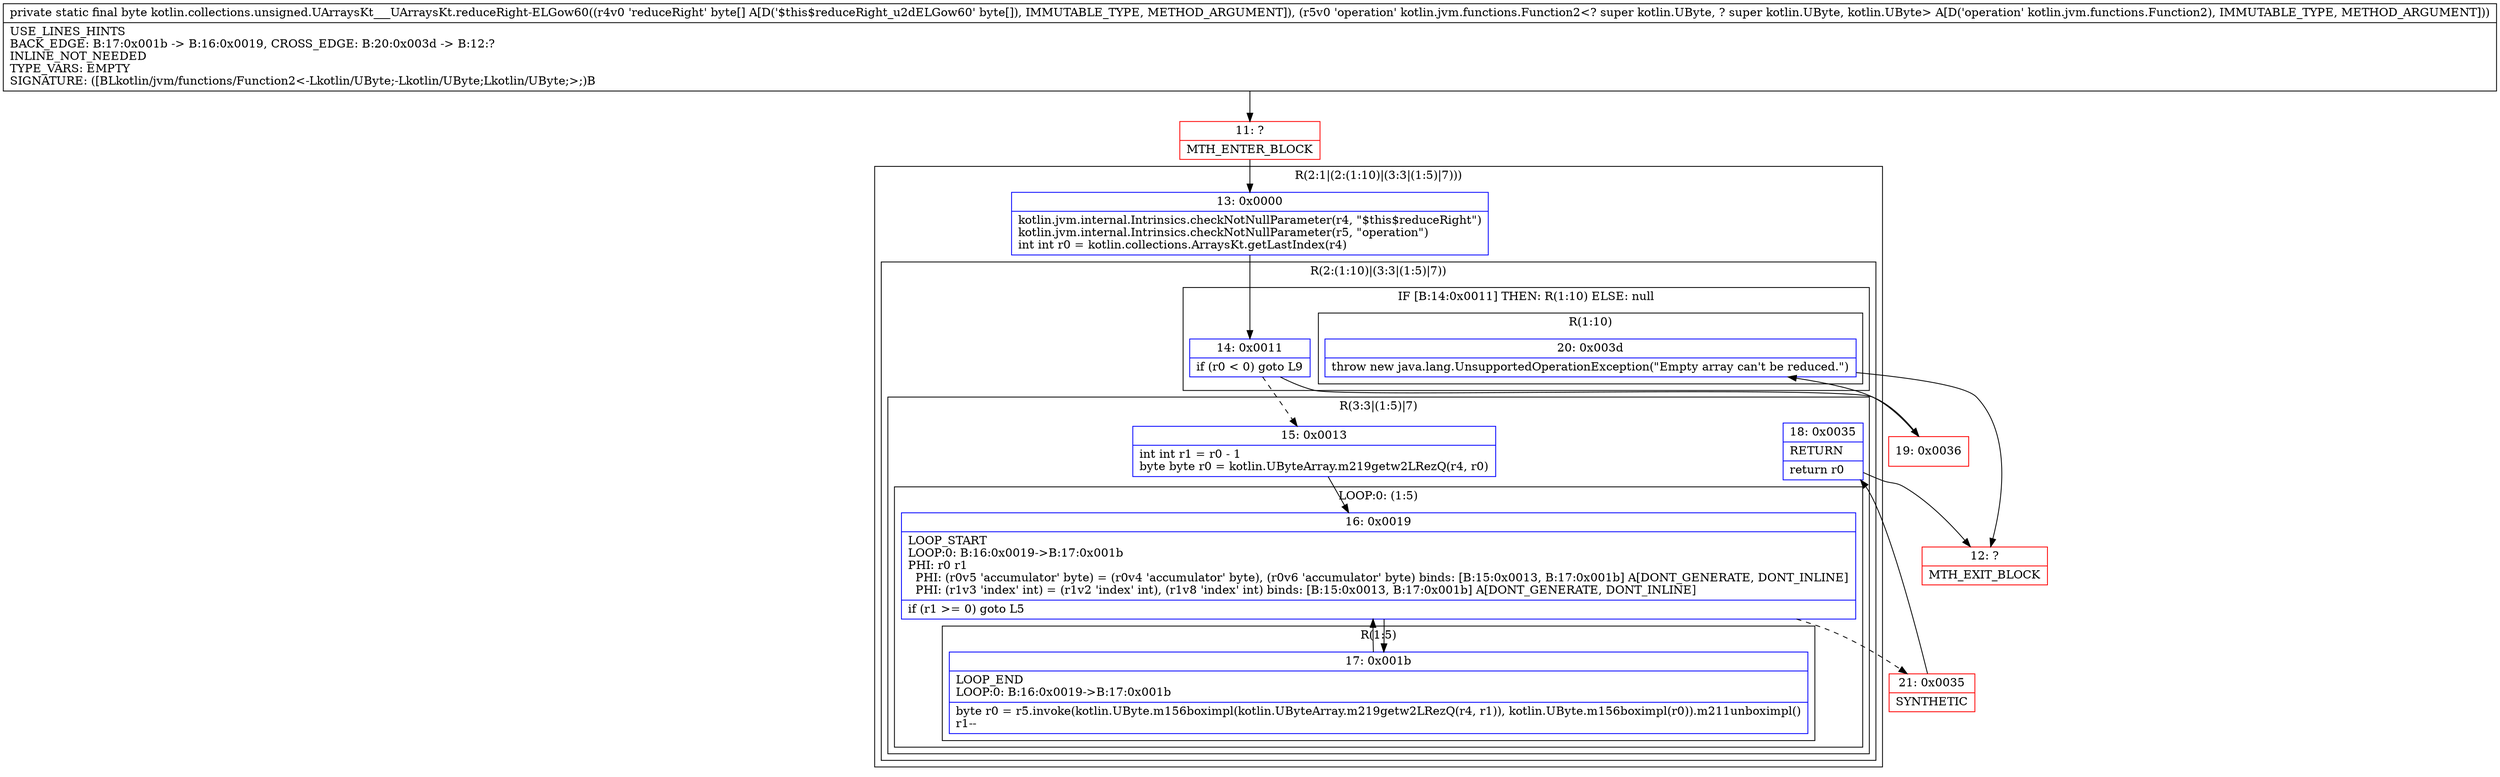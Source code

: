 digraph "CFG forkotlin.collections.unsigned.UArraysKt___UArraysKt.reduceRight\-ELGow60([BLkotlin\/jvm\/functions\/Function2;)B" {
subgraph cluster_Region_1897661855 {
label = "R(2:1|(2:(1:10)|(3:3|(1:5)|7)))";
node [shape=record,color=blue];
Node_13 [shape=record,label="{13\:\ 0x0000|kotlin.jvm.internal.Intrinsics.checkNotNullParameter(r4, \"$this$reduceRight\")\lkotlin.jvm.internal.Intrinsics.checkNotNullParameter(r5, \"operation\")\lint int r0 = kotlin.collections.ArraysKt.getLastIndex(r4)\l}"];
subgraph cluster_Region_450193172 {
label = "R(2:(1:10)|(3:3|(1:5)|7))";
node [shape=record,color=blue];
subgraph cluster_IfRegion_1541990195 {
label = "IF [B:14:0x0011] THEN: R(1:10) ELSE: null";
node [shape=record,color=blue];
Node_14 [shape=record,label="{14\:\ 0x0011|if (r0 \< 0) goto L9\l}"];
subgraph cluster_Region_1946576146 {
label = "R(1:10)";
node [shape=record,color=blue];
Node_20 [shape=record,label="{20\:\ 0x003d|throw new java.lang.UnsupportedOperationException(\"Empty array can't be reduced.\")\l}"];
}
}
subgraph cluster_Region_1767964631 {
label = "R(3:3|(1:5)|7)";
node [shape=record,color=blue];
Node_15 [shape=record,label="{15\:\ 0x0013|int int r1 = r0 \- 1\lbyte byte r0 = kotlin.UByteArray.m219getw2LRezQ(r4, r0)\l}"];
subgraph cluster_LoopRegion_510921993 {
label = "LOOP:0: (1:5)";
node [shape=record,color=blue];
Node_16 [shape=record,label="{16\:\ 0x0019|LOOP_START\lLOOP:0: B:16:0x0019\-\>B:17:0x001b\lPHI: r0 r1 \l  PHI: (r0v5 'accumulator' byte) = (r0v4 'accumulator' byte), (r0v6 'accumulator' byte) binds: [B:15:0x0013, B:17:0x001b] A[DONT_GENERATE, DONT_INLINE]\l  PHI: (r1v3 'index' int) = (r1v2 'index' int), (r1v8 'index' int) binds: [B:15:0x0013, B:17:0x001b] A[DONT_GENERATE, DONT_INLINE]\l|if (r1 \>= 0) goto L5\l}"];
subgraph cluster_Region_265667493 {
label = "R(1:5)";
node [shape=record,color=blue];
Node_17 [shape=record,label="{17\:\ 0x001b|LOOP_END\lLOOP:0: B:16:0x0019\-\>B:17:0x001b\l|byte r0 = r5.invoke(kotlin.UByte.m156boximpl(kotlin.UByteArray.m219getw2LRezQ(r4, r1)), kotlin.UByte.m156boximpl(r0)).m211unboximpl()\lr1\-\-\l}"];
}
}
Node_18 [shape=record,label="{18\:\ 0x0035|RETURN\l|return r0\l}"];
}
}
}
Node_11 [shape=record,color=red,label="{11\:\ ?|MTH_ENTER_BLOCK\l}"];
Node_21 [shape=record,color=red,label="{21\:\ 0x0035|SYNTHETIC\l}"];
Node_12 [shape=record,color=red,label="{12\:\ ?|MTH_EXIT_BLOCK\l}"];
Node_19 [shape=record,color=red,label="{19\:\ 0x0036}"];
MethodNode[shape=record,label="{private static final byte kotlin.collections.unsigned.UArraysKt___UArraysKt.reduceRight\-ELGow60((r4v0 'reduceRight' byte[] A[D('$this$reduceRight_u2dELGow60' byte[]), IMMUTABLE_TYPE, METHOD_ARGUMENT]), (r5v0 'operation' kotlin.jvm.functions.Function2\<? super kotlin.UByte, ? super kotlin.UByte, kotlin.UByte\> A[D('operation' kotlin.jvm.functions.Function2), IMMUTABLE_TYPE, METHOD_ARGUMENT]))  | USE_LINES_HINTS\lBACK_EDGE: B:17:0x001b \-\> B:16:0x0019, CROSS_EDGE: B:20:0x003d \-\> B:12:?\lINLINE_NOT_NEEDED\lTYPE_VARS: EMPTY\lSIGNATURE: ([BLkotlin\/jvm\/functions\/Function2\<\-Lkotlin\/UByte;\-Lkotlin\/UByte;Lkotlin\/UByte;\>;)B\l}"];
MethodNode -> Node_11;Node_13 -> Node_14;
Node_14 -> Node_15[style=dashed];
Node_14 -> Node_19;
Node_20 -> Node_12;
Node_15 -> Node_16;
Node_16 -> Node_17;
Node_16 -> Node_21[style=dashed];
Node_17 -> Node_16;
Node_18 -> Node_12;
Node_11 -> Node_13;
Node_21 -> Node_18;
Node_19 -> Node_20;
}

